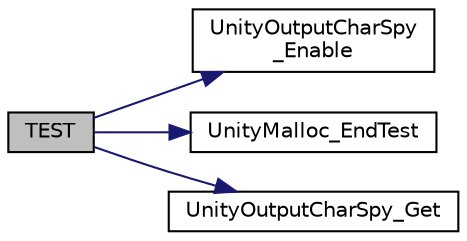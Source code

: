 digraph "TEST"
{
  edge [fontname="Helvetica",fontsize="10",labelfontname="Helvetica",labelfontsize="10"];
  node [fontname="Helvetica",fontsize="10",shape=record];
  rankdir="LR";
  Node72 [label="TEST",height=0.2,width=0.4,color="black", fillcolor="grey75", style="filled", fontcolor="black"];
  Node72 -> Node73 [color="midnightblue",fontsize="10",style="solid",fontname="Helvetica"];
  Node73 [label="UnityOutputCharSpy\l_Enable",height=0.2,width=0.4,color="black", fillcolor="white", style="filled",URL="$unity__output__Spy_8c.html#a5a5b8c2fe4d1edd31559deb7000c7d7f"];
  Node72 -> Node74 [color="midnightblue",fontsize="10",style="solid",fontname="Helvetica"];
  Node74 [label="UnityMalloc_EndTest",height=0.2,width=0.4,color="black", fillcolor="white", style="filled",URL="$unity__fixture_8c.html#a44409b47989dd823f395d62ba759032a"];
  Node72 -> Node75 [color="midnightblue",fontsize="10",style="solid",fontname="Helvetica"];
  Node75 [label="UnityOutputCharSpy_Get",height=0.2,width=0.4,color="black", fillcolor="white", style="filled",URL="$unity__output__Spy_8c.html#a014a3109626a78fb0c9ffeec76846e35"];
}
